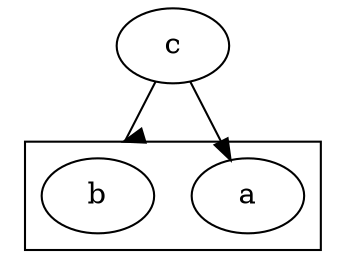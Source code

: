 digraph G {
   compound=true
   subgraph cluster_a {
      a;b;
   }

   c->b[lhead=cluster_a]
   c->a
}
